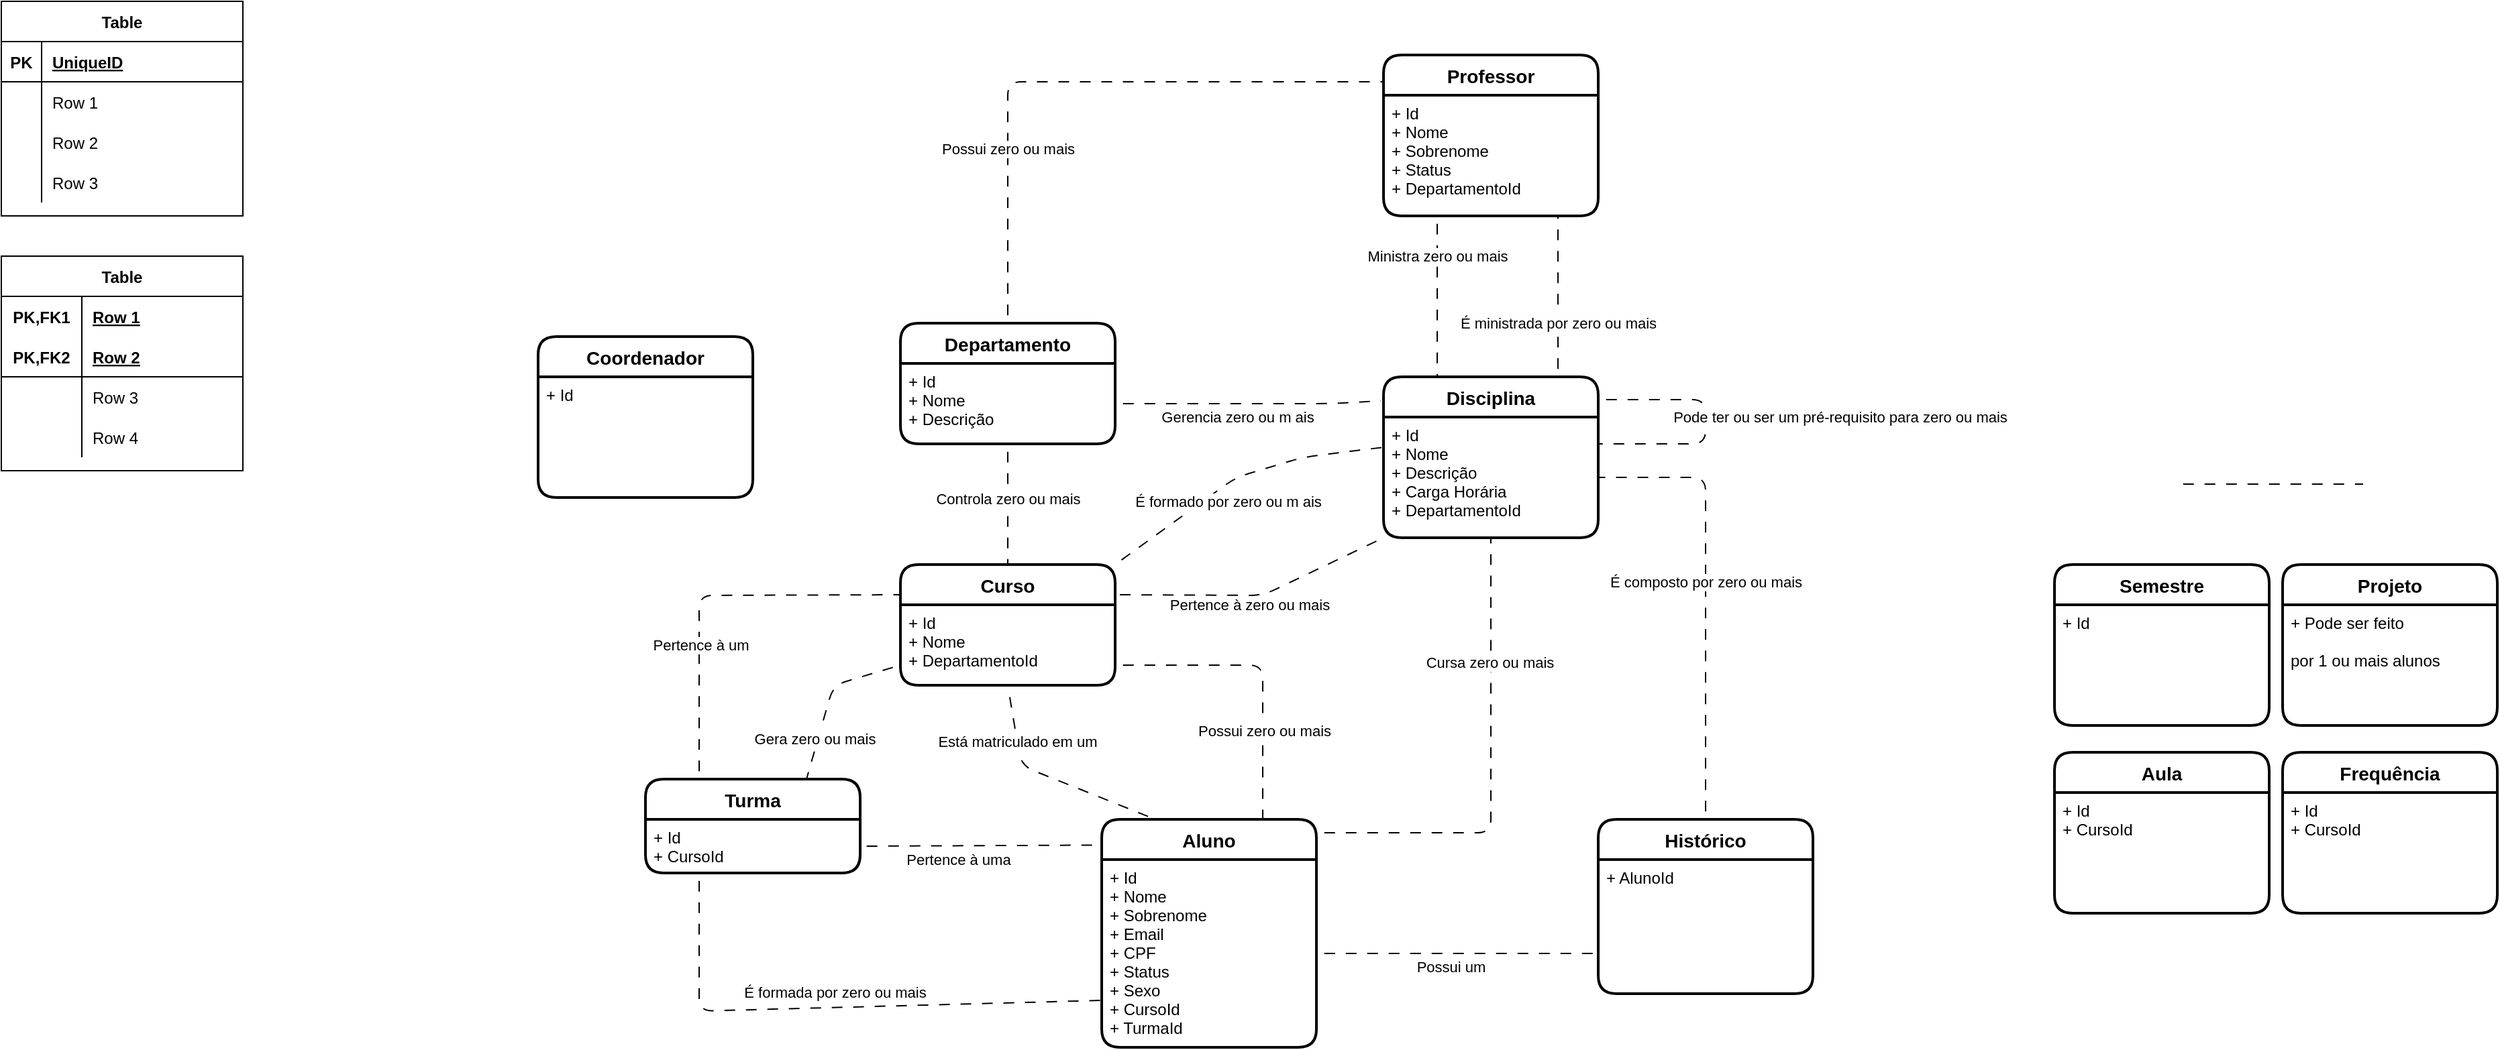 <mxfile version="14.8.1" type="github">
  <diagram id="aeK9TVIWi9eqSDKCjZsI" name="Page-1">
    <mxGraphModel dx="2216" dy="960" grid="1" gridSize="10" guides="1" tooltips="1" connect="1" arrows="1" fold="1" page="1" pageScale="1" pageWidth="4681" pageHeight="3300" math="0" shadow="0">
      <root>
        <mxCell id="0" />
        <mxCell id="1" parent="0" />
        <mxCell id="D5PJ7m-70zFiwvf29XOF-1" value="Table" style="shape=table;startSize=30;container=1;collapsible=1;childLayout=tableLayout;fixedRows=1;rowLines=0;fontStyle=1;align=center;resizeLast=1;" vertex="1" parent="1">
          <mxGeometry x="70" y="50" width="180" height="160" as="geometry" />
        </mxCell>
        <mxCell id="D5PJ7m-70zFiwvf29XOF-2" value="" style="shape=partialRectangle;collapsible=0;dropTarget=0;pointerEvents=0;fillColor=none;top=0;left=0;bottom=1;right=0;points=[[0,0.5],[1,0.5]];portConstraint=eastwest;" vertex="1" parent="D5PJ7m-70zFiwvf29XOF-1">
          <mxGeometry y="30" width="180" height="30" as="geometry" />
        </mxCell>
        <mxCell id="D5PJ7m-70zFiwvf29XOF-3" value="PK" style="shape=partialRectangle;connectable=0;fillColor=none;top=0;left=0;bottom=0;right=0;fontStyle=1;overflow=hidden;" vertex="1" parent="D5PJ7m-70zFiwvf29XOF-2">
          <mxGeometry width="30" height="30" as="geometry" />
        </mxCell>
        <mxCell id="D5PJ7m-70zFiwvf29XOF-4" value="UniqueID" style="shape=partialRectangle;connectable=0;fillColor=none;top=0;left=0;bottom=0;right=0;align=left;spacingLeft=6;fontStyle=5;overflow=hidden;" vertex="1" parent="D5PJ7m-70zFiwvf29XOF-2">
          <mxGeometry x="30" width="150" height="30" as="geometry" />
        </mxCell>
        <mxCell id="D5PJ7m-70zFiwvf29XOF-5" value="" style="shape=partialRectangle;collapsible=0;dropTarget=0;pointerEvents=0;fillColor=none;top=0;left=0;bottom=0;right=0;points=[[0,0.5],[1,0.5]];portConstraint=eastwest;" vertex="1" parent="D5PJ7m-70zFiwvf29XOF-1">
          <mxGeometry y="60" width="180" height="30" as="geometry" />
        </mxCell>
        <mxCell id="D5PJ7m-70zFiwvf29XOF-6" value="" style="shape=partialRectangle;connectable=0;fillColor=none;top=0;left=0;bottom=0;right=0;editable=1;overflow=hidden;" vertex="1" parent="D5PJ7m-70zFiwvf29XOF-5">
          <mxGeometry width="30" height="30" as="geometry" />
        </mxCell>
        <mxCell id="D5PJ7m-70zFiwvf29XOF-7" value="Row 1" style="shape=partialRectangle;connectable=0;fillColor=none;top=0;left=0;bottom=0;right=0;align=left;spacingLeft=6;overflow=hidden;" vertex="1" parent="D5PJ7m-70zFiwvf29XOF-5">
          <mxGeometry x="30" width="150" height="30" as="geometry" />
        </mxCell>
        <mxCell id="D5PJ7m-70zFiwvf29XOF-8" value="" style="shape=partialRectangle;collapsible=0;dropTarget=0;pointerEvents=0;fillColor=none;top=0;left=0;bottom=0;right=0;points=[[0,0.5],[1,0.5]];portConstraint=eastwest;" vertex="1" parent="D5PJ7m-70zFiwvf29XOF-1">
          <mxGeometry y="90" width="180" height="30" as="geometry" />
        </mxCell>
        <mxCell id="D5PJ7m-70zFiwvf29XOF-9" value="" style="shape=partialRectangle;connectable=0;fillColor=none;top=0;left=0;bottom=0;right=0;editable=1;overflow=hidden;" vertex="1" parent="D5PJ7m-70zFiwvf29XOF-8">
          <mxGeometry width="30" height="30" as="geometry" />
        </mxCell>
        <mxCell id="D5PJ7m-70zFiwvf29XOF-10" value="Row 2" style="shape=partialRectangle;connectable=0;fillColor=none;top=0;left=0;bottom=0;right=0;align=left;spacingLeft=6;overflow=hidden;" vertex="1" parent="D5PJ7m-70zFiwvf29XOF-8">
          <mxGeometry x="30" width="150" height="30" as="geometry" />
        </mxCell>
        <mxCell id="D5PJ7m-70zFiwvf29XOF-11" value="" style="shape=partialRectangle;collapsible=0;dropTarget=0;pointerEvents=0;fillColor=none;top=0;left=0;bottom=0;right=0;points=[[0,0.5],[1,0.5]];portConstraint=eastwest;" vertex="1" parent="D5PJ7m-70zFiwvf29XOF-1">
          <mxGeometry y="120" width="180" height="30" as="geometry" />
        </mxCell>
        <mxCell id="D5PJ7m-70zFiwvf29XOF-12" value="" style="shape=partialRectangle;connectable=0;fillColor=none;top=0;left=0;bottom=0;right=0;editable=1;overflow=hidden;" vertex="1" parent="D5PJ7m-70zFiwvf29XOF-11">
          <mxGeometry width="30" height="30" as="geometry" />
        </mxCell>
        <mxCell id="D5PJ7m-70zFiwvf29XOF-13" value="Row 3" style="shape=partialRectangle;connectable=0;fillColor=none;top=0;left=0;bottom=0;right=0;align=left;spacingLeft=6;overflow=hidden;" vertex="1" parent="D5PJ7m-70zFiwvf29XOF-11">
          <mxGeometry x="30" width="150" height="30" as="geometry" />
        </mxCell>
        <mxCell id="D5PJ7m-70zFiwvf29XOF-14" value="Table" style="shape=table;startSize=30;container=1;collapsible=1;childLayout=tableLayout;fixedRows=1;rowLines=0;fontStyle=1;align=center;resizeLast=1;" vertex="1" parent="1">
          <mxGeometry x="70" y="240" width="180" height="160" as="geometry" />
        </mxCell>
        <mxCell id="D5PJ7m-70zFiwvf29XOF-15" value="" style="shape=partialRectangle;collapsible=0;dropTarget=0;pointerEvents=0;fillColor=none;top=0;left=0;bottom=0;right=0;points=[[0,0.5],[1,0.5]];portConstraint=eastwest;" vertex="1" parent="D5PJ7m-70zFiwvf29XOF-14">
          <mxGeometry y="30" width="180" height="30" as="geometry" />
        </mxCell>
        <mxCell id="D5PJ7m-70zFiwvf29XOF-16" value="PK,FK1" style="shape=partialRectangle;connectable=0;fillColor=none;top=0;left=0;bottom=0;right=0;fontStyle=1;overflow=hidden;" vertex="1" parent="D5PJ7m-70zFiwvf29XOF-15">
          <mxGeometry width="60" height="30" as="geometry" />
        </mxCell>
        <mxCell id="D5PJ7m-70zFiwvf29XOF-17" value="Row 1" style="shape=partialRectangle;connectable=0;fillColor=none;top=0;left=0;bottom=0;right=0;align=left;spacingLeft=6;fontStyle=5;overflow=hidden;" vertex="1" parent="D5PJ7m-70zFiwvf29XOF-15">
          <mxGeometry x="60" width="120" height="30" as="geometry" />
        </mxCell>
        <mxCell id="D5PJ7m-70zFiwvf29XOF-18" value="" style="shape=partialRectangle;collapsible=0;dropTarget=0;pointerEvents=0;fillColor=none;top=0;left=0;bottom=1;right=0;points=[[0,0.5],[1,0.5]];portConstraint=eastwest;" vertex="1" parent="D5PJ7m-70zFiwvf29XOF-14">
          <mxGeometry y="60" width="180" height="30" as="geometry" />
        </mxCell>
        <mxCell id="D5PJ7m-70zFiwvf29XOF-19" value="PK,FK2" style="shape=partialRectangle;connectable=0;fillColor=none;top=0;left=0;bottom=0;right=0;fontStyle=1;overflow=hidden;" vertex="1" parent="D5PJ7m-70zFiwvf29XOF-18">
          <mxGeometry width="60" height="30" as="geometry" />
        </mxCell>
        <mxCell id="D5PJ7m-70zFiwvf29XOF-20" value="Row 2" style="shape=partialRectangle;connectable=0;fillColor=none;top=0;left=0;bottom=0;right=0;align=left;spacingLeft=6;fontStyle=5;overflow=hidden;" vertex="1" parent="D5PJ7m-70zFiwvf29XOF-18">
          <mxGeometry x="60" width="120" height="30" as="geometry" />
        </mxCell>
        <mxCell id="D5PJ7m-70zFiwvf29XOF-21" value="" style="shape=partialRectangle;collapsible=0;dropTarget=0;pointerEvents=0;fillColor=none;top=0;left=0;bottom=0;right=0;points=[[0,0.5],[1,0.5]];portConstraint=eastwest;" vertex="1" parent="D5PJ7m-70zFiwvf29XOF-14">
          <mxGeometry y="90" width="180" height="30" as="geometry" />
        </mxCell>
        <mxCell id="D5PJ7m-70zFiwvf29XOF-22" value="" style="shape=partialRectangle;connectable=0;fillColor=none;top=0;left=0;bottom=0;right=0;editable=1;overflow=hidden;" vertex="1" parent="D5PJ7m-70zFiwvf29XOF-21">
          <mxGeometry width="60" height="30" as="geometry" />
        </mxCell>
        <mxCell id="D5PJ7m-70zFiwvf29XOF-23" value="Row 3" style="shape=partialRectangle;connectable=0;fillColor=none;top=0;left=0;bottom=0;right=0;align=left;spacingLeft=6;overflow=hidden;" vertex="1" parent="D5PJ7m-70zFiwvf29XOF-21">
          <mxGeometry x="60" width="120" height="30" as="geometry" />
        </mxCell>
        <mxCell id="D5PJ7m-70zFiwvf29XOF-24" value="" style="shape=partialRectangle;collapsible=0;dropTarget=0;pointerEvents=0;fillColor=none;top=0;left=0;bottom=0;right=0;points=[[0,0.5],[1,0.5]];portConstraint=eastwest;" vertex="1" parent="D5PJ7m-70zFiwvf29XOF-14">
          <mxGeometry y="120" width="180" height="30" as="geometry" />
        </mxCell>
        <mxCell id="D5PJ7m-70zFiwvf29XOF-25" value="" style="shape=partialRectangle;connectable=0;fillColor=none;top=0;left=0;bottom=0;right=0;editable=1;overflow=hidden;" vertex="1" parent="D5PJ7m-70zFiwvf29XOF-24">
          <mxGeometry width="60" height="30" as="geometry" />
        </mxCell>
        <mxCell id="D5PJ7m-70zFiwvf29XOF-26" value="Row 4" style="shape=partialRectangle;connectable=0;fillColor=none;top=0;left=0;bottom=0;right=0;align=left;spacingLeft=6;overflow=hidden;" vertex="1" parent="D5PJ7m-70zFiwvf29XOF-24">
          <mxGeometry x="60" width="120" height="30" as="geometry" />
        </mxCell>
        <mxCell id="D5PJ7m-70zFiwvf29XOF-27" value="Professor" style="swimlane;childLayout=stackLayout;horizontal=1;startSize=30;horizontalStack=0;rounded=1;fontSize=14;fontStyle=1;strokeWidth=2;resizeParent=0;resizeLast=1;shadow=0;dashed=0;align=center;" vertex="1" parent="1">
          <mxGeometry x="1100" y="90" width="160" height="120" as="geometry" />
        </mxCell>
        <mxCell id="D5PJ7m-70zFiwvf29XOF-28" value="+ Id&#xa;+ Nome&#xa;+ Sobrenome&#xa;+ Status&#xa;+ DepartamentoId" style="align=left;strokeColor=none;fillColor=none;spacingLeft=4;fontSize=12;verticalAlign=top;resizable=0;rotatable=0;part=1;" vertex="1" parent="D5PJ7m-70zFiwvf29XOF-27">
          <mxGeometry y="30" width="160" height="90" as="geometry" />
        </mxCell>
        <mxCell id="D5PJ7m-70zFiwvf29XOF-29" value="Departamento" style="swimlane;childLayout=stackLayout;horizontal=1;startSize=30;horizontalStack=0;rounded=1;fontSize=14;fontStyle=1;strokeWidth=2;resizeParent=0;resizeLast=1;shadow=0;dashed=0;align=center;" vertex="1" parent="1">
          <mxGeometry x="740" y="290" width="160" height="90" as="geometry" />
        </mxCell>
        <mxCell id="D5PJ7m-70zFiwvf29XOF-30" value="+ Id&#xa;+ Nome&#xa;+ Descrição" style="align=left;strokeColor=none;fillColor=none;spacingLeft=4;fontSize=12;verticalAlign=top;resizable=0;rotatable=0;part=1;" vertex="1" parent="D5PJ7m-70zFiwvf29XOF-29">
          <mxGeometry y="30" width="160" height="60" as="geometry" />
        </mxCell>
        <mxCell id="D5PJ7m-70zFiwvf29XOF-31" value="Disciplina" style="swimlane;childLayout=stackLayout;horizontal=1;startSize=30;horizontalStack=0;rounded=1;fontSize=14;fontStyle=1;strokeWidth=2;resizeParent=0;resizeLast=1;shadow=0;dashed=0;align=center;" vertex="1" parent="1">
          <mxGeometry x="1100" y="330" width="160" height="120" as="geometry" />
        </mxCell>
        <mxCell id="D5PJ7m-70zFiwvf29XOF-32" value="+ Id&#xa;+ Nome&#xa;+ Descrição&#xa;+ Carga Horária&#xa;+ DepartamentoId&#xa;" style="align=left;strokeColor=none;fillColor=none;spacingLeft=4;fontSize=12;verticalAlign=top;resizable=0;rotatable=0;part=1;" vertex="1" parent="D5PJ7m-70zFiwvf29XOF-31">
          <mxGeometry y="30" width="160" height="90" as="geometry" />
        </mxCell>
        <mxCell id="D5PJ7m-70zFiwvf29XOF-33" value="Curso" style="swimlane;childLayout=stackLayout;horizontal=1;startSize=30;horizontalStack=0;rounded=1;fontSize=14;fontStyle=1;strokeWidth=2;resizeParent=0;resizeLast=1;shadow=0;dashed=0;align=center;" vertex="1" parent="1">
          <mxGeometry x="740" y="470" width="160" height="90" as="geometry" />
        </mxCell>
        <mxCell id="D5PJ7m-70zFiwvf29XOF-34" value="+ Id&#xa;+ Nome&#xa;+ DepartamentoId&#xa;" style="align=left;strokeColor=none;fillColor=none;spacingLeft=4;fontSize=12;verticalAlign=top;resizable=0;rotatable=0;part=1;" vertex="1" parent="D5PJ7m-70zFiwvf29XOF-33">
          <mxGeometry y="30" width="160" height="60" as="geometry" />
        </mxCell>
        <mxCell id="D5PJ7m-70zFiwvf29XOF-35" value="Aluno" style="swimlane;childLayout=stackLayout;horizontal=1;startSize=30;horizontalStack=0;rounded=1;fontSize=14;fontStyle=1;strokeWidth=2;resizeParent=0;resizeLast=1;shadow=0;dashed=0;align=center;comic=0;moveCells=0;treeMoving=0;treeFolding=0;autosize=0;" vertex="1" parent="1">
          <mxGeometry x="890" y="660" width="160" height="170" as="geometry" />
        </mxCell>
        <mxCell id="D5PJ7m-70zFiwvf29XOF-36" value="+ Id&#xa;+ Nome&#xa;+ Sobrenome&#xa;+ Email&#xa;+ CPF&#xa;+ Status&#xa;+ Sexo&#xa;+ CursoId&#xa;+ TurmaId&#xa;" style="align=left;strokeColor=none;fillColor=none;spacingLeft=4;fontSize=12;verticalAlign=top;resizable=0;rotatable=0;part=1;" vertex="1" parent="D5PJ7m-70zFiwvf29XOF-35">
          <mxGeometry y="30" width="160" height="140" as="geometry" />
        </mxCell>
        <mxCell id="D5PJ7m-70zFiwvf29XOF-37" value="Turma" style="swimlane;childLayout=stackLayout;horizontal=1;startSize=30;horizontalStack=0;rounded=1;fontSize=14;fontStyle=1;strokeWidth=2;resizeParent=0;resizeLast=1;shadow=0;dashed=0;align=center;" vertex="1" parent="1">
          <mxGeometry x="550" y="630" width="160" height="70" as="geometry" />
        </mxCell>
        <mxCell id="D5PJ7m-70zFiwvf29XOF-38" value="+ Id&#xa;+ CursoId" style="align=left;strokeColor=none;fillColor=none;spacingLeft=4;fontSize=12;verticalAlign=top;resizable=0;rotatable=0;part=1;" vertex="1" parent="D5PJ7m-70zFiwvf29XOF-37">
          <mxGeometry y="30" width="160" height="40" as="geometry" />
        </mxCell>
        <mxCell id="D5PJ7m-70zFiwvf29XOF-39" value="Semestre" style="swimlane;childLayout=stackLayout;horizontal=1;startSize=30;horizontalStack=0;rounded=1;fontSize=14;fontStyle=1;strokeWidth=2;resizeParent=0;resizeLast=1;shadow=0;dashed=0;align=center;" vertex="1" parent="1">
          <mxGeometry x="1600" y="470" width="160" height="120" as="geometry" />
        </mxCell>
        <mxCell id="D5PJ7m-70zFiwvf29XOF-40" value="+ Id&#xa;" style="align=left;strokeColor=none;fillColor=none;spacingLeft=4;fontSize=12;verticalAlign=top;resizable=0;rotatable=0;part=1;" vertex="1" parent="D5PJ7m-70zFiwvf29XOF-39">
          <mxGeometry y="30" width="160" height="90" as="geometry" />
        </mxCell>
        <mxCell id="D5PJ7m-70zFiwvf29XOF-41" value="Histórico" style="swimlane;childLayout=stackLayout;horizontal=1;startSize=30;horizontalStack=0;rounded=1;fontSize=14;fontStyle=1;strokeWidth=2;resizeParent=0;resizeLast=1;shadow=0;dashed=0;align=center;" vertex="1" parent="1">
          <mxGeometry x="1260" y="660" width="160" height="130" as="geometry" />
        </mxCell>
        <mxCell id="D5PJ7m-70zFiwvf29XOF-42" value="+ AlunoId" style="align=left;strokeColor=none;fillColor=none;spacingLeft=4;fontSize=12;verticalAlign=top;resizable=0;rotatable=0;part=1;" vertex="1" parent="D5PJ7m-70zFiwvf29XOF-41">
          <mxGeometry y="30" width="160" height="100" as="geometry" />
        </mxCell>
        <mxCell id="D5PJ7m-70zFiwvf29XOF-43" value="Aula" style="swimlane;childLayout=stackLayout;horizontal=1;startSize=30;horizontalStack=0;rounded=1;fontSize=14;fontStyle=1;strokeWidth=2;resizeParent=0;resizeLast=1;shadow=0;dashed=0;align=center;" vertex="1" parent="1">
          <mxGeometry x="1600" y="610" width="160" height="120" as="geometry" />
        </mxCell>
        <mxCell id="D5PJ7m-70zFiwvf29XOF-44" value="+ Id&#xa;+ CursoId" style="align=left;strokeColor=none;fillColor=none;spacingLeft=4;fontSize=12;verticalAlign=top;resizable=0;rotatable=0;part=1;" vertex="1" parent="D5PJ7m-70zFiwvf29XOF-43">
          <mxGeometry y="30" width="160" height="90" as="geometry" />
        </mxCell>
        <mxCell id="D5PJ7m-70zFiwvf29XOF-45" value="Frequência" style="swimlane;childLayout=stackLayout;horizontal=1;startSize=30;horizontalStack=0;rounded=1;fontSize=14;fontStyle=1;strokeWidth=2;resizeParent=0;resizeLast=1;shadow=0;dashed=0;align=center;" vertex="1" parent="1">
          <mxGeometry x="1770" y="610" width="160" height="120" as="geometry" />
        </mxCell>
        <mxCell id="D5PJ7m-70zFiwvf29XOF-46" value="+ Id&#xa;+ CursoId" style="align=left;strokeColor=none;fillColor=none;spacingLeft=4;fontSize=12;verticalAlign=top;resizable=0;rotatable=0;part=1;" vertex="1" parent="D5PJ7m-70zFiwvf29XOF-45">
          <mxGeometry y="30" width="160" height="90" as="geometry" />
        </mxCell>
        <mxCell id="D5PJ7m-70zFiwvf29XOF-47" value="Projeto" style="swimlane;childLayout=stackLayout;horizontal=1;startSize=30;horizontalStack=0;rounded=1;fontSize=14;fontStyle=1;strokeWidth=2;resizeParent=0;resizeLast=1;shadow=0;dashed=0;align=center;" vertex="1" parent="1">
          <mxGeometry x="1770" y="470" width="160" height="120" as="geometry" />
        </mxCell>
        <mxCell id="D5PJ7m-70zFiwvf29XOF-48" value="+ Pode ser feito &#xa;&#xa;por 1 ou mais alunos" style="align=left;strokeColor=none;fillColor=none;spacingLeft=4;fontSize=12;verticalAlign=top;resizable=0;rotatable=0;part=1;" vertex="1" parent="D5PJ7m-70zFiwvf29XOF-47">
          <mxGeometry y="30" width="160" height="90" as="geometry" />
        </mxCell>
        <mxCell id="D5PJ7m-70zFiwvf29XOF-49" value="" style="endArrow=none;html=1;rounded=1;exitX=0.5;exitY=0;exitDx=0;exitDy=0;entryX=-0.002;entryY=0.167;entryDx=0;entryDy=0;flowAnimation=1;ignoreEdge=0;comic=0;noJump=0;entryPerimeter=0;" edge="1" parent="1" source="D5PJ7m-70zFiwvf29XOF-29" target="D5PJ7m-70zFiwvf29XOF-27">
          <mxGeometry relative="1" as="geometry">
            <mxPoint x="820" y="270" as="sourcePoint" />
            <mxPoint x="850" y="150" as="targetPoint" />
            <Array as="points">
              <mxPoint x="820" y="110" />
            </Array>
          </mxGeometry>
        </mxCell>
        <mxCell id="D5PJ7m-70zFiwvf29XOF-50" value="Possui zero ou mais" style="edgeLabel;html=1;align=center;verticalAlign=middle;resizable=0;points=[];" vertex="1" connectable="0" parent="D5PJ7m-70zFiwvf29XOF-49">
          <mxGeometry x="0.401" y="-1" relative="1" as="geometry">
            <mxPoint x="-142" y="49" as="offset" />
          </mxGeometry>
        </mxCell>
        <mxCell id="D5PJ7m-70zFiwvf29XOF-51" value="" style="endArrow=none;html=1;rounded=1;flowAnimation=1;exitX=1;exitY=0.5;exitDx=0;exitDy=0;orthogonal=0;" edge="1" parent="1" source="D5PJ7m-70zFiwvf29XOF-30">
          <mxGeometry relative="1" as="geometry">
            <mxPoint x="930" y="350" as="sourcePoint" />
            <mxPoint x="1098" y="348" as="targetPoint" />
            <Array as="points">
              <mxPoint x="1000" y="350" />
              <mxPoint x="1060" y="350" />
            </Array>
          </mxGeometry>
        </mxCell>
        <mxCell id="D5PJ7m-70zFiwvf29XOF-52" value="Gerencia zero ou m ais" style="edgeLabel;html=1;align=center;verticalAlign=middle;resizable=0;points=[];" vertex="1" connectable="0" parent="D5PJ7m-70zFiwvf29XOF-51">
          <mxGeometry x="-0.119" relative="1" as="geometry">
            <mxPoint x="4" y="10" as="offset" />
          </mxGeometry>
        </mxCell>
        <mxCell id="D5PJ7m-70zFiwvf29XOF-53" value="" style="endArrow=none;html=1;rounded=1;flowAnimation=1;exitX=0.25;exitY=1;exitDx=0;exitDy=0;entryX=0.25;entryY=0;entryDx=0;entryDy=0;" edge="1" parent="1" source="D5PJ7m-70zFiwvf29XOF-28" target="D5PJ7m-70zFiwvf29XOF-31">
          <mxGeometry relative="1" as="geometry">
            <mxPoint x="1090" y="280" as="sourcePoint" />
            <mxPoint x="1230" y="280" as="targetPoint" />
          </mxGeometry>
        </mxCell>
        <mxCell id="D5PJ7m-70zFiwvf29XOF-54" value="Ministra zero ou mais" style="edgeLabel;html=1;align=center;verticalAlign=middle;resizable=0;points=[];" vertex="1" connectable="0" parent="D5PJ7m-70zFiwvf29XOF-53">
          <mxGeometry x="-0.15" relative="1" as="geometry">
            <mxPoint y="-21" as="offset" />
          </mxGeometry>
        </mxCell>
        <mxCell id="D5PJ7m-70zFiwvf29XOF-55" value="" style="endArrow=none;html=1;rounded=1;flowAnimation=1;exitX=0;exitY=1;exitDx=0;exitDy=0;entryX=1;entryY=0.25;entryDx=0;entryDy=0;" edge="1" parent="1" source="D5PJ7m-70zFiwvf29XOF-32" target="D5PJ7m-70zFiwvf29XOF-33">
          <mxGeometry relative="1" as="geometry">
            <mxPoint x="1080" y="490" as="sourcePoint" />
            <mxPoint x="940" y="490" as="targetPoint" />
            <Array as="points">
              <mxPoint x="1010" y="493" />
            </Array>
          </mxGeometry>
        </mxCell>
        <mxCell id="D5PJ7m-70zFiwvf29XOF-56" value="Pertence à zero ou mais" style="edgeLabel;html=1;align=center;verticalAlign=middle;resizable=0;points=[];" vertex="1" connectable="0" parent="D5PJ7m-70zFiwvf29XOF-55">
          <mxGeometry x="0.148" y="1" relative="1" as="geometry">
            <mxPoint x="11" y="6" as="offset" />
          </mxGeometry>
        </mxCell>
        <mxCell id="D5PJ7m-70zFiwvf29XOF-57" value="" style="endArrow=none;html=1;rounded=0;flowAnimation=1;entryX=0.5;entryY=0;entryDx=0;entryDy=0;exitX=0.5;exitY=1;exitDx=0;exitDy=0;" edge="1" parent="1" source="D5PJ7m-70zFiwvf29XOF-30" target="D5PJ7m-70zFiwvf29XOF-33">
          <mxGeometry relative="1" as="geometry">
            <mxPoint x="750" y="420" as="sourcePoint" />
            <mxPoint x="890" y="420" as="targetPoint" />
          </mxGeometry>
        </mxCell>
        <mxCell id="D5PJ7m-70zFiwvf29XOF-58" value="Controla zero ou mais" style="edgeLabel;html=1;align=center;verticalAlign=middle;resizable=0;points=[];" vertex="1" connectable="0" parent="D5PJ7m-70zFiwvf29XOF-57">
          <mxGeometry x="-0.518" relative="1" as="geometry">
            <mxPoint y="19" as="offset" />
          </mxGeometry>
        </mxCell>
        <mxCell id="D5PJ7m-70zFiwvf29XOF-59" value="" style="endArrow=none;html=1;rounded=1;flowAnimation=1;exitX=0.25;exitY=1;exitDx=0;exitDy=0;entryX=0.25;entryY=0;entryDx=0;entryDy=0;" edge="1" parent="1">
          <mxGeometry relative="1" as="geometry">
            <mxPoint x="1230" y="330" as="sourcePoint" />
            <mxPoint x="1230" y="210" as="targetPoint" />
          </mxGeometry>
        </mxCell>
        <mxCell id="D5PJ7m-70zFiwvf29XOF-60" value="É ministrada por zero ou mais" style="edgeLabel;html=1;align=center;verticalAlign=middle;resizable=0;points=[];" vertex="1" connectable="0" parent="D5PJ7m-70zFiwvf29XOF-59">
          <mxGeometry x="-0.15" relative="1" as="geometry">
            <mxPoint y="11" as="offset" />
          </mxGeometry>
        </mxCell>
        <mxCell id="D5PJ7m-70zFiwvf29XOF-61" value="" style="endArrow=none;html=1;rounded=1;flowAnimation=1;exitX=1;exitY=0;exitDx=0;exitDy=0;orthogonal=0;entryX=0;entryY=0.25;entryDx=0;entryDy=0;" edge="1" parent="1" source="D5PJ7m-70zFiwvf29XOF-33" target="D5PJ7m-70zFiwvf29XOF-32">
          <mxGeometry relative="1" as="geometry">
            <mxPoint x="880" y="442" as="sourcePoint" />
            <mxPoint x="1078" y="440.0" as="targetPoint" />
            <Array as="points">
              <mxPoint x="990" y="405" />
              <mxPoint x="1040" y="390" />
            </Array>
          </mxGeometry>
        </mxCell>
        <mxCell id="D5PJ7m-70zFiwvf29XOF-62" value="É formado por zero ou m ais" style="edgeLabel;html=1;align=center;verticalAlign=middle;resizable=0;points=[];" vertex="1" connectable="0" parent="D5PJ7m-70zFiwvf29XOF-61">
          <mxGeometry x="-0.119" relative="1" as="geometry">
            <mxPoint x="4" y="10" as="offset" />
          </mxGeometry>
        </mxCell>
        <mxCell id="D5PJ7m-70zFiwvf29XOF-63" value="" style="endArrow=none;html=1;rounded=1;flowAnimation=1;exitX=1;exitY=0.5;exitDx=0;exitDy=0;" edge="1" parent="1" source="D5PJ7m-70zFiwvf29XOF-36">
          <mxGeometry relative="1" as="geometry">
            <mxPoint x="1060" y="744.58" as="sourcePoint" />
            <mxPoint x="1260" y="760" as="targetPoint" />
          </mxGeometry>
        </mxCell>
        <mxCell id="D5PJ7m-70zFiwvf29XOF-64" value="Possui um" style="edgeLabel;html=1;align=center;verticalAlign=middle;resizable=0;points=[];" vertex="1" connectable="0" parent="D5PJ7m-70zFiwvf29XOF-63">
          <mxGeometry x="-0.137" relative="1" as="geometry">
            <mxPoint x="9" y="10" as="offset" />
          </mxGeometry>
        </mxCell>
        <mxCell id="D5PJ7m-70zFiwvf29XOF-65" value="" style="endArrow=none;html=1;rounded=1;flowAnimation=1;exitX=1;exitY=0.059;exitDx=0;exitDy=0;exitPerimeter=0;entryX=0.5;entryY=1;entryDx=0;entryDy=0;" edge="1" parent="1" source="D5PJ7m-70zFiwvf29XOF-35" target="D5PJ7m-70zFiwvf29XOF-32">
          <mxGeometry relative="1" as="geometry">
            <mxPoint x="1110" y="650" as="sourcePoint" />
            <mxPoint x="1250" y="650" as="targetPoint" />
            <Array as="points">
              <mxPoint x="1180" y="670" />
            </Array>
          </mxGeometry>
        </mxCell>
        <mxCell id="D5PJ7m-70zFiwvf29XOF-66" value="Cursa zero ou mais" style="edgeLabel;html=1;align=center;verticalAlign=middle;resizable=0;points=[];" vertex="1" connectable="0" parent="D5PJ7m-70zFiwvf29XOF-65">
          <mxGeometry x="0.469" y="1" relative="1" as="geometry">
            <mxPoint as="offset" />
          </mxGeometry>
        </mxCell>
        <mxCell id="D5PJ7m-70zFiwvf29XOF-67" value="" style="endArrow=none;html=1;rounded=1;flowAnimation=1;exitX=0;exitY=0.75;exitDx=0;exitDy=0;entryX=0.75;entryY=0;entryDx=0;entryDy=0;" edge="1" parent="1" source="D5PJ7m-70zFiwvf29XOF-34" target="D5PJ7m-70zFiwvf29XOF-37">
          <mxGeometry relative="1" as="geometry">
            <mxPoint x="610" y="590" as="sourcePoint" />
            <mxPoint x="750" y="590" as="targetPoint" />
            <Array as="points">
              <mxPoint x="690" y="560" />
            </Array>
          </mxGeometry>
        </mxCell>
        <mxCell id="D5PJ7m-70zFiwvf29XOF-68" value="Gera zero ou mais" style="edgeLabel;html=1;align=center;verticalAlign=middle;resizable=0;points=[];" vertex="1" connectable="0" parent="D5PJ7m-70zFiwvf29XOF-67">
          <mxGeometry x="0.696" y="1" relative="1" as="geometry">
            <mxPoint y="-12" as="offset" />
          </mxGeometry>
        </mxCell>
        <mxCell id="D5PJ7m-70zFiwvf29XOF-69" value="" style="endArrow=none;html=1;rounded=1;flowAnimation=1;entryX=0;entryY=0.25;entryDx=0;entryDy=0;exitX=0.25;exitY=0;exitDx=0;exitDy=0;" edge="1" parent="1" source="D5PJ7m-70zFiwvf29XOF-37" target="D5PJ7m-70zFiwvf29XOF-33">
          <mxGeometry relative="1" as="geometry">
            <mxPoint x="570" y="514.66" as="sourcePoint" />
            <mxPoint x="710" y="514.66" as="targetPoint" />
            <Array as="points">
              <mxPoint x="590" y="493" />
            </Array>
          </mxGeometry>
        </mxCell>
        <mxCell id="D5PJ7m-70zFiwvf29XOF-70" value="Pertence à um" style="edgeLabel;html=1;align=center;verticalAlign=middle;resizable=0;points=[];" vertex="1" connectable="0" parent="D5PJ7m-70zFiwvf29XOF-69">
          <mxGeometry x="-0.212" y="-1" relative="1" as="geometry">
            <mxPoint y="13" as="offset" />
          </mxGeometry>
        </mxCell>
        <mxCell id="D5PJ7m-70zFiwvf29XOF-71" value="" style="endArrow=none;html=1;rounded=1;flowAnimation=1;entryX=0.5;entryY=1;entryDx=0;entryDy=0;exitX=0.25;exitY=0;exitDx=0;exitDy=0;" edge="1" parent="1" source="D5PJ7m-70zFiwvf29XOF-35" target="D5PJ7m-70zFiwvf29XOF-34">
          <mxGeometry relative="1" as="geometry">
            <mxPoint x="760" y="620.0" as="sourcePoint" />
            <mxPoint x="900" y="620.0" as="targetPoint" />
            <Array as="points">
              <mxPoint x="830" y="620" />
            </Array>
          </mxGeometry>
        </mxCell>
        <mxCell id="D5PJ7m-70zFiwvf29XOF-72" value="Está matriculado em um" style="edgeLabel;html=1;align=center;verticalAlign=middle;resizable=0;points=[];" vertex="1" connectable="0" parent="D5PJ7m-70zFiwvf29XOF-71">
          <mxGeometry x="0.502" relative="1" as="geometry">
            <mxPoint as="offset" />
          </mxGeometry>
        </mxCell>
        <mxCell id="D5PJ7m-70zFiwvf29XOF-73" value="" style="endArrow=none;html=1;rounded=1;flowAnimation=1;exitX=1;exitY=0.75;exitDx=0;exitDy=0;entryX=0.75;entryY=0;entryDx=0;entryDy=0;" edge="1" parent="1" source="D5PJ7m-70zFiwvf29XOF-34" target="D5PJ7m-70zFiwvf29XOF-35">
          <mxGeometry relative="1" as="geometry">
            <mxPoint x="930" y="560.0" as="sourcePoint" />
            <mxPoint x="1070" y="560.0" as="targetPoint" />
            <Array as="points">
              <mxPoint x="1010" y="545" />
            </Array>
          </mxGeometry>
        </mxCell>
        <mxCell id="D5PJ7m-70zFiwvf29XOF-74" value="Possui zero ou mais" style="edgeLabel;html=1;align=center;verticalAlign=middle;resizable=0;points=[];" vertex="1" connectable="0" parent="D5PJ7m-70zFiwvf29XOF-73">
          <mxGeometry x="0.413" y="1" relative="1" as="geometry">
            <mxPoint as="offset" />
          </mxGeometry>
        </mxCell>
        <mxCell id="D5PJ7m-70zFiwvf29XOF-75" value="" style="endArrow=none;html=1;rounded=1;flowAnimation=1;exitX=-0.008;exitY=0.113;exitDx=0;exitDy=0;exitPerimeter=0;entryX=1;entryY=0.5;entryDx=0;entryDy=0;" edge="1" parent="1" source="D5PJ7m-70zFiwvf29XOF-35" target="D5PJ7m-70zFiwvf29XOF-38">
          <mxGeometry relative="1" as="geometry">
            <mxPoint x="870" y="680" as="sourcePoint" />
            <mxPoint x="730" y="680" as="targetPoint" />
          </mxGeometry>
        </mxCell>
        <mxCell id="D5PJ7m-70zFiwvf29XOF-76" value="Pertence à uma" style="edgeLabel;html=1;align=center;verticalAlign=middle;resizable=0;points=[];" vertex="1" connectable="0" parent="D5PJ7m-70zFiwvf29XOF-75">
          <mxGeometry x="0.183" relative="1" as="geometry">
            <mxPoint y="10" as="offset" />
          </mxGeometry>
        </mxCell>
        <mxCell id="D5PJ7m-70zFiwvf29XOF-77" value="" style="endArrow=none;html=1;rounded=1;flowAnimation=1;entryX=0;entryY=0.75;entryDx=0;entryDy=0;exitX=0.25;exitY=1;exitDx=0;exitDy=0;startArrow=none;startFill=0;endFill=0;" edge="1" parent="1" source="D5PJ7m-70zFiwvf29XOF-38" target="D5PJ7m-70zFiwvf29XOF-36">
          <mxGeometry relative="1" as="geometry">
            <mxPoint x="720" y="790" as="sourcePoint" />
            <mxPoint x="860" y="790" as="targetPoint" />
            <Array as="points">
              <mxPoint x="590" y="803" />
            </Array>
          </mxGeometry>
        </mxCell>
        <mxCell id="D5PJ7m-70zFiwvf29XOF-78" value="É formada por zero ou mais" style="edgeLabel;html=1;align=center;verticalAlign=middle;resizable=0;points=[];" vertex="1" connectable="0" parent="D5PJ7m-70zFiwvf29XOF-77">
          <mxGeometry x="-0.234" relative="1" as="geometry">
            <mxPoint x="49" y="-13" as="offset" />
          </mxGeometry>
        </mxCell>
        <mxCell id="D5PJ7m-70zFiwvf29XOF-79" value="" style="endArrow=none;html=1;rounded=1;flowAnimation=1;exitX=0.5;exitY=0;exitDx=0;exitDy=0;entryX=1;entryY=0.5;entryDx=0;entryDy=0;" edge="1" parent="1" source="D5PJ7m-70zFiwvf29XOF-41" target="D5PJ7m-70zFiwvf29XOF-32">
          <mxGeometry relative="1" as="geometry">
            <mxPoint x="1250" y="580" as="sourcePoint" />
            <mxPoint x="1300" y="420" as="targetPoint" />
            <Array as="points">
              <mxPoint x="1340" y="405" />
            </Array>
          </mxGeometry>
        </mxCell>
        <mxCell id="D5PJ7m-70zFiwvf29XOF-80" value="É composto por zero ou mais" style="edgeLabel;html=1;align=center;verticalAlign=middle;resizable=0;points=[];" vertex="1" connectable="0" parent="D5PJ7m-70zFiwvf29XOF-79">
          <mxGeometry x="0.06" relative="1" as="geometry">
            <mxPoint as="offset" />
          </mxGeometry>
        </mxCell>
        <mxCell id="D5PJ7m-70zFiwvf29XOF-81" value="" style="endArrow=none;html=1;rounded=1;flowAnimation=1;" edge="1" parent="1">
          <mxGeometry relative="1" as="geometry">
            <mxPoint x="1690" y="410" as="sourcePoint" />
            <mxPoint x="1830" y="410" as="targetPoint" />
          </mxGeometry>
        </mxCell>
        <mxCell id="D5PJ7m-70zFiwvf29XOF-82" value="" style="endArrow=none;html=1;rounded=1;flowAnimation=1;exitX=1;exitY=0.167;exitDx=0;exitDy=0;exitPerimeter=0;" edge="1" parent="1">
          <mxGeometry relative="1" as="geometry">
            <mxPoint x="1260" y="347.04" as="sourcePoint" />
            <mxPoint x="1260" y="380" as="targetPoint" />
            <Array as="points">
              <mxPoint x="1340" y="347" />
              <mxPoint x="1340" y="380" />
            </Array>
          </mxGeometry>
        </mxCell>
        <mxCell id="D5PJ7m-70zFiwvf29XOF-83" value="Pode ter ou ser um pré-requisito para zero ou mais" style="edgeLabel;html=1;align=center;verticalAlign=middle;resizable=0;points=[];" vertex="1" connectable="0" parent="D5PJ7m-70zFiwvf29XOF-82">
          <mxGeometry x="-0.714" y="1" relative="1" as="geometry">
            <mxPoint x="152" y="14" as="offset" />
          </mxGeometry>
        </mxCell>
        <mxCell id="D5PJ7m-70zFiwvf29XOF-84" value="Coordenador" style="swimlane;childLayout=stackLayout;horizontal=1;startSize=30;horizontalStack=0;rounded=1;fontSize=14;fontStyle=1;strokeWidth=2;resizeParent=0;resizeLast=1;shadow=0;dashed=0;align=center;" vertex="1" parent="1">
          <mxGeometry x="470" y="300" width="160" height="120" as="geometry" />
        </mxCell>
        <mxCell id="D5PJ7m-70zFiwvf29XOF-85" value="+ Id&#xa;" style="align=left;strokeColor=none;fillColor=none;spacingLeft=4;fontSize=12;verticalAlign=top;resizable=0;rotatable=0;part=1;" vertex="1" parent="D5PJ7m-70zFiwvf29XOF-84">
          <mxGeometry y="30" width="160" height="90" as="geometry" />
        </mxCell>
      </root>
    </mxGraphModel>
  </diagram>
</mxfile>
